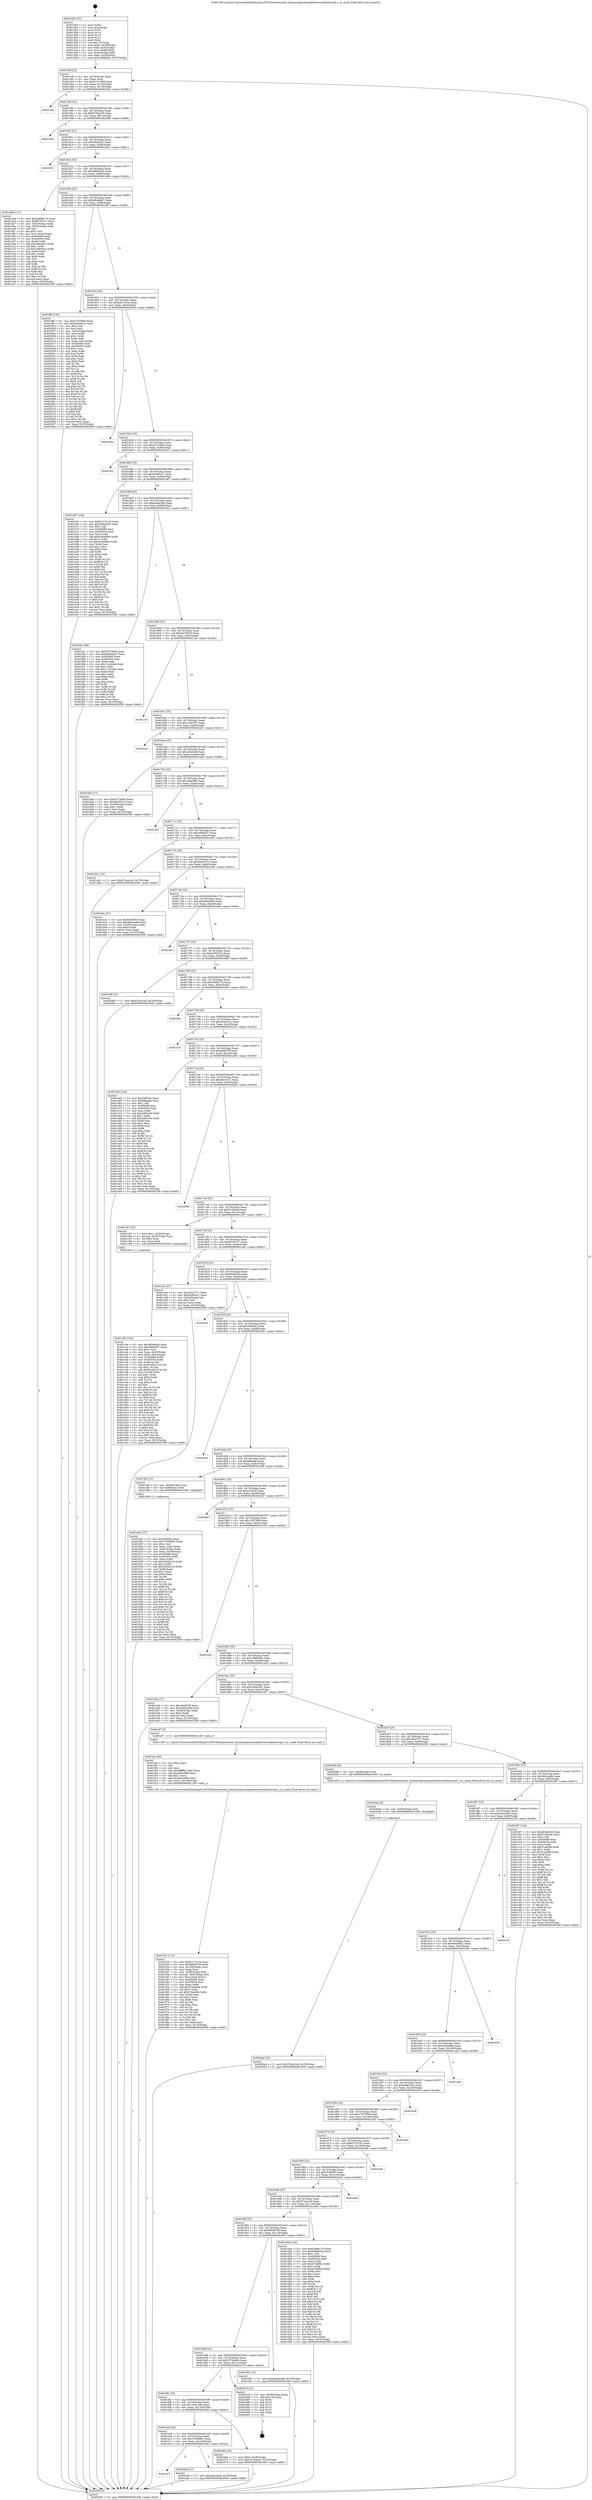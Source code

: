 digraph "0x4015b0" {
  label = "0x4015b0 (/mnt/c/Users/mathe/Desktop/tcc/POCII/binaries/extr_linuxarchpowerpcplatformscellinterrupt.c_iic_mask_Final-ollvm.out::main(0))"
  labelloc = "t"
  node[shape=record]

  Entry [label="",width=0.3,height=0.3,shape=circle,fillcolor=black,style=filled]
  "0x4015df" [label="{
     0x4015df [23]\l
     | [instrs]\l
     &nbsp;&nbsp;0x4015df \<+3\>: mov -0x70(%rbp),%eax\l
     &nbsp;&nbsp;0x4015e2 \<+2\>: mov %eax,%ecx\l
     &nbsp;&nbsp;0x4015e4 \<+6\>: sub $0x812c7489,%ecx\l
     &nbsp;&nbsp;0x4015ea \<+3\>: mov %eax,-0x74(%rbp)\l
     &nbsp;&nbsp;0x4015ed \<+3\>: mov %ecx,-0x78(%rbp)\l
     &nbsp;&nbsp;0x4015f0 \<+6\>: je 000000000040224b \<main+0xc9b\>\l
  }"]
  "0x40224b" [label="{
     0x40224b\l
  }", style=dashed]
  "0x4015f6" [label="{
     0x4015f6 [22]\l
     | [instrs]\l
     &nbsp;&nbsp;0x4015f6 \<+5\>: jmp 00000000004015fb \<main+0x4b\>\l
     &nbsp;&nbsp;0x4015fb \<+3\>: mov -0x74(%rbp),%eax\l
     &nbsp;&nbsp;0x4015fe \<+5\>: sub $0x8330ae76,%eax\l
     &nbsp;&nbsp;0x401603 \<+3\>: mov %eax,-0x7c(%rbp)\l
     &nbsp;&nbsp;0x401606 \<+6\>: je 0000000000402586 \<main+0xfd6\>\l
  }"]
  Exit [label="",width=0.3,height=0.3,shape=circle,fillcolor=black,style=filled,peripheries=2]
  "0x402586" [label="{
     0x402586\l
  }", style=dashed]
  "0x40160c" [label="{
     0x40160c [22]\l
     | [instrs]\l
     &nbsp;&nbsp;0x40160c \<+5\>: jmp 0000000000401611 \<main+0x61\>\l
     &nbsp;&nbsp;0x401611 \<+3\>: mov -0x74(%rbp),%eax\l
     &nbsp;&nbsp;0x401614 \<+5\>: sub $0x93fab291,%eax\l
     &nbsp;&nbsp;0x401619 \<+3\>: mov %eax,-0x80(%rbp)\l
     &nbsp;&nbsp;0x40161c \<+6\>: je 0000000000402561 \<main+0xfb1\>\l
  }"]
  "0x4020ad" [label="{
     0x4020ad [12]\l
     | [instrs]\l
     &nbsp;&nbsp;0x4020ad \<+7\>: movl $0x70cbc2dd,-0x70(%rbp)\l
     &nbsp;&nbsp;0x4020b4 \<+5\>: jmp 000000000040259f \<main+0xfef\>\l
  }"]
  "0x402561" [label="{
     0x402561\l
  }", style=dashed]
  "0x401622" [label="{
     0x401622 [25]\l
     | [instrs]\l
     &nbsp;&nbsp;0x401622 \<+5\>: jmp 0000000000401627 \<main+0x77\>\l
     &nbsp;&nbsp;0x401627 \<+3\>: mov -0x74(%rbp),%eax\l
     &nbsp;&nbsp;0x40162a \<+5\>: sub $0x9980f254,%eax\l
     &nbsp;&nbsp;0x40162f \<+6\>: mov %eax,-0x84(%rbp)\l
     &nbsp;&nbsp;0x401635 \<+6\>: je 0000000000401ddd \<main+0x82d\>\l
  }"]
  "0x4020a4" [label="{
     0x4020a4 [9]\l
     | [instrs]\l
     &nbsp;&nbsp;0x4020a4 \<+4\>: mov -0x58(%rbp),%rdi\l
     &nbsp;&nbsp;0x4020a8 \<+5\>: call 0000000000401030 \<free@plt\>\l
     | [calls]\l
     &nbsp;&nbsp;0x401030 \{1\} (unknown)\l
  }"]
  "0x401ddd" [label="{
     0x401ddd [111]\l
     | [instrs]\l
     &nbsp;&nbsp;0x401ddd \<+5\>: mov $0xe3886170,%eax\l
     &nbsp;&nbsp;0x401de2 \<+5\>: mov $0xf87567c7,%ecx\l
     &nbsp;&nbsp;0x401de7 \<+3\>: mov -0x5c(%rbp),%edx\l
     &nbsp;&nbsp;0x401dea \<+3\>: cmp -0x50(%rbp),%edx\l
     &nbsp;&nbsp;0x401ded \<+4\>: setl %sil\l
     &nbsp;&nbsp;0x401df1 \<+4\>: and $0x1,%sil\l
     &nbsp;&nbsp;0x401df5 \<+4\>: mov %sil,-0x2a(%rbp)\l
     &nbsp;&nbsp;0x401df9 \<+7\>: mov 0x405068,%edx\l
     &nbsp;&nbsp;0x401e00 \<+7\>: mov 0x405054,%edi\l
     &nbsp;&nbsp;0x401e07 \<+3\>: mov %edx,%r8d\l
     &nbsp;&nbsp;0x401e0a \<+7\>: add $0x19dee6cc,%r8d\l
     &nbsp;&nbsp;0x401e11 \<+4\>: sub $0x1,%r8d\l
     &nbsp;&nbsp;0x401e15 \<+7\>: sub $0x19dee6cc,%r8d\l
     &nbsp;&nbsp;0x401e1c \<+4\>: imul %r8d,%edx\l
     &nbsp;&nbsp;0x401e20 \<+3\>: and $0x1,%edx\l
     &nbsp;&nbsp;0x401e23 \<+3\>: cmp $0x0,%edx\l
     &nbsp;&nbsp;0x401e26 \<+4\>: sete %sil\l
     &nbsp;&nbsp;0x401e2a \<+3\>: cmp $0xa,%edi\l
     &nbsp;&nbsp;0x401e2d \<+4\>: setl %r9b\l
     &nbsp;&nbsp;0x401e31 \<+3\>: mov %sil,%r10b\l
     &nbsp;&nbsp;0x401e34 \<+3\>: and %r9b,%r10b\l
     &nbsp;&nbsp;0x401e37 \<+3\>: xor %r9b,%sil\l
     &nbsp;&nbsp;0x401e3a \<+3\>: or %sil,%r10b\l
     &nbsp;&nbsp;0x401e3d \<+4\>: test $0x1,%r10b\l
     &nbsp;&nbsp;0x401e41 \<+3\>: cmovne %ecx,%eax\l
     &nbsp;&nbsp;0x401e44 \<+3\>: mov %eax,-0x70(%rbp)\l
     &nbsp;&nbsp;0x401e47 \<+5\>: jmp 000000000040259f \<main+0xfef\>\l
  }"]
  "0x40163b" [label="{
     0x40163b [25]\l
     | [instrs]\l
     &nbsp;&nbsp;0x40163b \<+5\>: jmp 0000000000401640 \<main+0x90\>\l
     &nbsp;&nbsp;0x401640 \<+3\>: mov -0x74(%rbp),%eax\l
     &nbsp;&nbsp;0x401643 \<+5\>: sub $0x9db9ded7,%eax\l
     &nbsp;&nbsp;0x401648 \<+6\>: mov %eax,-0x88(%rbp)\l
     &nbsp;&nbsp;0x40164e \<+6\>: je 0000000000401ff9 \<main+0xa49\>\l
  }"]
  "0x401f24" [label="{
     0x401f24 [113]\l
     | [instrs]\l
     &nbsp;&nbsp;0x401f24 \<+5\>: mov $0x61274135,%ecx\l
     &nbsp;&nbsp;0x401f29 \<+5\>: mov $0x6859d7bf,%edx\l
     &nbsp;&nbsp;0x401f2e \<+6\>: mov -0x128(%rbp),%esi\l
     &nbsp;&nbsp;0x401f34 \<+3\>: imul %eax,%esi\l
     &nbsp;&nbsp;0x401f37 \<+4\>: mov -0x58(%rbp),%rdi\l
     &nbsp;&nbsp;0x401f3b \<+4\>: movslq -0x5c(%rbp),%r8\l
     &nbsp;&nbsp;0x401f3f \<+4\>: mov %esi,(%rdi,%r8,4)\l
     &nbsp;&nbsp;0x401f43 \<+7\>: mov 0x405068,%eax\l
     &nbsp;&nbsp;0x401f4a \<+7\>: mov 0x405054,%esi\l
     &nbsp;&nbsp;0x401f51 \<+3\>: mov %eax,%r9d\l
     &nbsp;&nbsp;0x401f54 \<+7\>: add $0xf15e665b,%r9d\l
     &nbsp;&nbsp;0x401f5b \<+4\>: sub $0x1,%r9d\l
     &nbsp;&nbsp;0x401f5f \<+7\>: sub $0xf15e665b,%r9d\l
     &nbsp;&nbsp;0x401f66 \<+4\>: imul %r9d,%eax\l
     &nbsp;&nbsp;0x401f6a \<+3\>: and $0x1,%eax\l
     &nbsp;&nbsp;0x401f6d \<+3\>: cmp $0x0,%eax\l
     &nbsp;&nbsp;0x401f70 \<+4\>: sete %r10b\l
     &nbsp;&nbsp;0x401f74 \<+3\>: cmp $0xa,%esi\l
     &nbsp;&nbsp;0x401f77 \<+4\>: setl %r11b\l
     &nbsp;&nbsp;0x401f7b \<+3\>: mov %r10b,%bl\l
     &nbsp;&nbsp;0x401f7e \<+3\>: and %r11b,%bl\l
     &nbsp;&nbsp;0x401f81 \<+3\>: xor %r11b,%r10b\l
     &nbsp;&nbsp;0x401f84 \<+3\>: or %r10b,%bl\l
     &nbsp;&nbsp;0x401f87 \<+3\>: test $0x1,%bl\l
     &nbsp;&nbsp;0x401f8a \<+3\>: cmovne %edx,%ecx\l
     &nbsp;&nbsp;0x401f8d \<+3\>: mov %ecx,-0x70(%rbp)\l
     &nbsp;&nbsp;0x401f90 \<+5\>: jmp 000000000040259f \<main+0xfef\>\l
  }"]
  "0x401ff9" [label="{
     0x401ff9 [150]\l
     | [instrs]\l
     &nbsp;&nbsp;0x401ff9 \<+5\>: mov $0x57879f56,%eax\l
     &nbsp;&nbsp;0x401ffe \<+5\>: mov $0xdc95e514,%ecx\l
     &nbsp;&nbsp;0x402003 \<+2\>: mov $0x1,%dl\l
     &nbsp;&nbsp;0x402005 \<+2\>: xor %esi,%esi\l
     &nbsp;&nbsp;0x402007 \<+3\>: mov -0x5c(%rbp),%edi\l
     &nbsp;&nbsp;0x40200a \<+3\>: mov %esi,%r8d\l
     &nbsp;&nbsp;0x40200d \<+4\>: sub $0x1,%r8d\l
     &nbsp;&nbsp;0x402011 \<+3\>: sub %r8d,%edi\l
     &nbsp;&nbsp;0x402014 \<+3\>: mov %edi,-0x5c(%rbp)\l
     &nbsp;&nbsp;0x402017 \<+7\>: mov 0x405068,%edi\l
     &nbsp;&nbsp;0x40201e \<+8\>: mov 0x405054,%r8d\l
     &nbsp;&nbsp;0x402026 \<+3\>: sub $0x1,%esi\l
     &nbsp;&nbsp;0x402029 \<+3\>: mov %edi,%r9d\l
     &nbsp;&nbsp;0x40202c \<+3\>: add %esi,%r9d\l
     &nbsp;&nbsp;0x40202f \<+4\>: imul %r9d,%edi\l
     &nbsp;&nbsp;0x402033 \<+3\>: and $0x1,%edi\l
     &nbsp;&nbsp;0x402036 \<+3\>: cmp $0x0,%edi\l
     &nbsp;&nbsp;0x402039 \<+4\>: sete %r10b\l
     &nbsp;&nbsp;0x40203d \<+4\>: cmp $0xa,%r8d\l
     &nbsp;&nbsp;0x402041 \<+4\>: setl %r11b\l
     &nbsp;&nbsp;0x402045 \<+3\>: mov %r10b,%bl\l
     &nbsp;&nbsp;0x402048 \<+3\>: xor $0xff,%bl\l
     &nbsp;&nbsp;0x40204b \<+3\>: mov %r11b,%r14b\l
     &nbsp;&nbsp;0x40204e \<+4\>: xor $0xff,%r14b\l
     &nbsp;&nbsp;0x402052 \<+3\>: xor $0x0,%dl\l
     &nbsp;&nbsp;0x402055 \<+3\>: mov %bl,%r15b\l
     &nbsp;&nbsp;0x402058 \<+4\>: and $0x0,%r15b\l
     &nbsp;&nbsp;0x40205c \<+3\>: and %dl,%r10b\l
     &nbsp;&nbsp;0x40205f \<+3\>: mov %r14b,%r12b\l
     &nbsp;&nbsp;0x402062 \<+4\>: and $0x0,%r12b\l
     &nbsp;&nbsp;0x402066 \<+3\>: and %dl,%r11b\l
     &nbsp;&nbsp;0x402069 \<+3\>: or %r10b,%r15b\l
     &nbsp;&nbsp;0x40206c \<+3\>: or %r11b,%r12b\l
     &nbsp;&nbsp;0x40206f \<+3\>: xor %r12b,%r15b\l
     &nbsp;&nbsp;0x402072 \<+3\>: or %r14b,%bl\l
     &nbsp;&nbsp;0x402075 \<+3\>: xor $0xff,%bl\l
     &nbsp;&nbsp;0x402078 \<+3\>: or $0x0,%dl\l
     &nbsp;&nbsp;0x40207b \<+2\>: and %dl,%bl\l
     &nbsp;&nbsp;0x40207d \<+3\>: or %bl,%r15b\l
     &nbsp;&nbsp;0x402080 \<+4\>: test $0x1,%r15b\l
     &nbsp;&nbsp;0x402084 \<+3\>: cmovne %ecx,%eax\l
     &nbsp;&nbsp;0x402087 \<+3\>: mov %eax,-0x70(%rbp)\l
     &nbsp;&nbsp;0x40208a \<+5\>: jmp 000000000040259f \<main+0xfef\>\l
  }"]
  "0x401654" [label="{
     0x401654 [25]\l
     | [instrs]\l
     &nbsp;&nbsp;0x401654 \<+5\>: jmp 0000000000401659 \<main+0xa9\>\l
     &nbsp;&nbsp;0x401659 \<+3\>: mov -0x74(%rbp),%eax\l
     &nbsp;&nbsp;0x40165c \<+5\>: sub $0xa4b7dc1a,%eax\l
     &nbsp;&nbsp;0x401661 \<+6\>: mov %eax,-0x8c(%rbp)\l
     &nbsp;&nbsp;0x401667 \<+6\>: je 000000000040256d \<main+0xfbd\>\l
  }"]
  "0x401efc" [label="{
     0x401efc [40]\l
     | [instrs]\l
     &nbsp;&nbsp;0x401efc \<+5\>: mov $0x2,%ecx\l
     &nbsp;&nbsp;0x401f01 \<+1\>: cltd\l
     &nbsp;&nbsp;0x401f02 \<+2\>: idiv %ecx\l
     &nbsp;&nbsp;0x401f04 \<+6\>: imul $0xfffffffe,%edx,%ecx\l
     &nbsp;&nbsp;0x401f0a \<+6\>: sub $0xad4ca99e,%ecx\l
     &nbsp;&nbsp;0x401f10 \<+3\>: add $0x1,%ecx\l
     &nbsp;&nbsp;0x401f13 \<+6\>: add $0xad4ca99e,%ecx\l
     &nbsp;&nbsp;0x401f19 \<+6\>: mov %ecx,-0x128(%rbp)\l
     &nbsp;&nbsp;0x401f1f \<+5\>: call 0000000000401160 \<next_i\>\l
     | [calls]\l
     &nbsp;&nbsp;0x401160 \{1\} (/mnt/c/Users/mathe/Desktop/tcc/POCII/binaries/extr_linuxarchpowerpcplatformscellinterrupt.c_iic_mask_Final-ollvm.out::next_i)\l
  }"]
  "0x40256d" [label="{
     0x40256d\l
  }", style=dashed]
  "0x40166d" [label="{
     0x40166d [25]\l
     | [instrs]\l
     &nbsp;&nbsp;0x40166d \<+5\>: jmp 0000000000401672 \<main+0xc2\>\l
     &nbsp;&nbsp;0x401672 \<+3\>: mov -0x74(%rbp),%eax\l
     &nbsp;&nbsp;0x401675 \<+5\>: sub $0xa571b8e0,%eax\l
     &nbsp;&nbsp;0x40167a \<+6\>: mov %eax,-0x90(%rbp)\l
     &nbsp;&nbsp;0x401680 \<+6\>: je 0000000000401bc1 \<main+0x611\>\l
  }"]
  "0x401c9e" [label="{
     0x401c9e [163]\l
     | [instrs]\l
     &nbsp;&nbsp;0x401c9e \<+5\>: mov $0xd83ef444,%ecx\l
     &nbsp;&nbsp;0x401ca3 \<+5\>: mov $0xcf940b67,%edx\l
     &nbsp;&nbsp;0x401ca8 \<+3\>: mov $0x1,%sil\l
     &nbsp;&nbsp;0x401cab \<+4\>: mov %rax,-0x58(%rbp)\l
     &nbsp;&nbsp;0x401caf \<+7\>: movl $0x0,-0x5c(%rbp)\l
     &nbsp;&nbsp;0x401cb6 \<+8\>: mov 0x405068,%r8d\l
     &nbsp;&nbsp;0x401cbe \<+8\>: mov 0x405054,%r9d\l
     &nbsp;&nbsp;0x401cc6 \<+3\>: mov %r8d,%r10d\l
     &nbsp;&nbsp;0x401cc9 \<+7\>: sub $0x91a4d15,%r10d\l
     &nbsp;&nbsp;0x401cd0 \<+4\>: sub $0x1,%r10d\l
     &nbsp;&nbsp;0x401cd4 \<+7\>: add $0x91a4d15,%r10d\l
     &nbsp;&nbsp;0x401cdb \<+4\>: imul %r10d,%r8d\l
     &nbsp;&nbsp;0x401cdf \<+4\>: and $0x1,%r8d\l
     &nbsp;&nbsp;0x401ce3 \<+4\>: cmp $0x0,%r8d\l
     &nbsp;&nbsp;0x401ce7 \<+4\>: sete %r11b\l
     &nbsp;&nbsp;0x401ceb \<+4\>: cmp $0xa,%r9d\l
     &nbsp;&nbsp;0x401cef \<+3\>: setl %bl\l
     &nbsp;&nbsp;0x401cf2 \<+3\>: mov %r11b,%r14b\l
     &nbsp;&nbsp;0x401cf5 \<+4\>: xor $0xff,%r14b\l
     &nbsp;&nbsp;0x401cf9 \<+3\>: mov %bl,%r15b\l
     &nbsp;&nbsp;0x401cfc \<+4\>: xor $0xff,%r15b\l
     &nbsp;&nbsp;0x401d00 \<+4\>: xor $0x0,%sil\l
     &nbsp;&nbsp;0x401d04 \<+3\>: mov %r14b,%r12b\l
     &nbsp;&nbsp;0x401d07 \<+4\>: and $0x0,%r12b\l
     &nbsp;&nbsp;0x401d0b \<+3\>: and %sil,%r11b\l
     &nbsp;&nbsp;0x401d0e \<+3\>: mov %r15b,%r13b\l
     &nbsp;&nbsp;0x401d11 \<+4\>: and $0x0,%r13b\l
     &nbsp;&nbsp;0x401d15 \<+3\>: and %sil,%bl\l
     &nbsp;&nbsp;0x401d18 \<+3\>: or %r11b,%r12b\l
     &nbsp;&nbsp;0x401d1b \<+3\>: or %bl,%r13b\l
     &nbsp;&nbsp;0x401d1e \<+3\>: xor %r13b,%r12b\l
     &nbsp;&nbsp;0x401d21 \<+3\>: or %r15b,%r14b\l
     &nbsp;&nbsp;0x401d24 \<+4\>: xor $0xff,%r14b\l
     &nbsp;&nbsp;0x401d28 \<+4\>: or $0x0,%sil\l
     &nbsp;&nbsp;0x401d2c \<+3\>: and %sil,%r14b\l
     &nbsp;&nbsp;0x401d2f \<+3\>: or %r14b,%r12b\l
     &nbsp;&nbsp;0x401d32 \<+4\>: test $0x1,%r12b\l
     &nbsp;&nbsp;0x401d36 \<+3\>: cmovne %edx,%ecx\l
     &nbsp;&nbsp;0x401d39 \<+3\>: mov %ecx,-0x70(%rbp)\l
     &nbsp;&nbsp;0x401d3c \<+5\>: jmp 000000000040259f \<main+0xfef\>\l
  }"]
  "0x401bc1" [label="{
     0x401bc1\l
  }", style=dashed]
  "0x401686" [label="{
     0x401686 [25]\l
     | [instrs]\l
     &nbsp;&nbsp;0x401686 \<+5\>: jmp 000000000040168b \<main+0xdb\>\l
     &nbsp;&nbsp;0x40168b \<+3\>: mov -0x74(%rbp),%eax\l
     &nbsp;&nbsp;0x40168e \<+5\>: sub $0xb5d65ca7,%eax\l
     &nbsp;&nbsp;0x401693 \<+6\>: mov %eax,-0x94(%rbp)\l
     &nbsp;&nbsp;0x401699 \<+6\>: je 0000000000401e67 \<main+0x8b7\>\l
  }"]
  "0x401a23" [label="{
     0x401a23\l
  }", style=dashed]
  "0x401e67" [label="{
     0x401e67 [144]\l
     | [instrs]\l
     &nbsp;&nbsp;0x401e67 \<+5\>: mov $0x61274135,%eax\l
     &nbsp;&nbsp;0x401e6c \<+5\>: mov $0x20d4c281,%ecx\l
     &nbsp;&nbsp;0x401e71 \<+2\>: mov $0x1,%dl\l
     &nbsp;&nbsp;0x401e73 \<+7\>: mov 0x405068,%esi\l
     &nbsp;&nbsp;0x401e7a \<+7\>: mov 0x405054,%edi\l
     &nbsp;&nbsp;0x401e81 \<+3\>: mov %esi,%r8d\l
     &nbsp;&nbsp;0x401e84 \<+7\>: add $0xd34e0b6e,%r8d\l
     &nbsp;&nbsp;0x401e8b \<+4\>: sub $0x1,%r8d\l
     &nbsp;&nbsp;0x401e8f \<+7\>: sub $0xd34e0b6e,%r8d\l
     &nbsp;&nbsp;0x401e96 \<+4\>: imul %r8d,%esi\l
     &nbsp;&nbsp;0x401e9a \<+3\>: and $0x1,%esi\l
     &nbsp;&nbsp;0x401e9d \<+3\>: cmp $0x0,%esi\l
     &nbsp;&nbsp;0x401ea0 \<+4\>: sete %r9b\l
     &nbsp;&nbsp;0x401ea4 \<+3\>: cmp $0xa,%edi\l
     &nbsp;&nbsp;0x401ea7 \<+4\>: setl %r10b\l
     &nbsp;&nbsp;0x401eab \<+3\>: mov %r9b,%r11b\l
     &nbsp;&nbsp;0x401eae \<+4\>: xor $0xff,%r11b\l
     &nbsp;&nbsp;0x401eb2 \<+3\>: mov %r10b,%bl\l
     &nbsp;&nbsp;0x401eb5 \<+3\>: xor $0xff,%bl\l
     &nbsp;&nbsp;0x401eb8 \<+3\>: xor $0x0,%dl\l
     &nbsp;&nbsp;0x401ebb \<+3\>: mov %r11b,%r14b\l
     &nbsp;&nbsp;0x401ebe \<+4\>: and $0x0,%r14b\l
     &nbsp;&nbsp;0x401ec2 \<+3\>: and %dl,%r9b\l
     &nbsp;&nbsp;0x401ec5 \<+3\>: mov %bl,%r15b\l
     &nbsp;&nbsp;0x401ec8 \<+4\>: and $0x0,%r15b\l
     &nbsp;&nbsp;0x401ecc \<+3\>: and %dl,%r10b\l
     &nbsp;&nbsp;0x401ecf \<+3\>: or %r9b,%r14b\l
     &nbsp;&nbsp;0x401ed2 \<+3\>: or %r10b,%r15b\l
     &nbsp;&nbsp;0x401ed5 \<+3\>: xor %r15b,%r14b\l
     &nbsp;&nbsp;0x401ed8 \<+3\>: or %bl,%r11b\l
     &nbsp;&nbsp;0x401edb \<+4\>: xor $0xff,%r11b\l
     &nbsp;&nbsp;0x401edf \<+3\>: or $0x0,%dl\l
     &nbsp;&nbsp;0x401ee2 \<+3\>: and %dl,%r11b\l
     &nbsp;&nbsp;0x401ee5 \<+3\>: or %r11b,%r14b\l
     &nbsp;&nbsp;0x401ee8 \<+4\>: test $0x1,%r14b\l
     &nbsp;&nbsp;0x401eec \<+3\>: cmovne %ecx,%eax\l
     &nbsp;&nbsp;0x401eef \<+3\>: mov %eax,-0x70(%rbp)\l
     &nbsp;&nbsp;0x401ef2 \<+5\>: jmp 000000000040259f \<main+0xfef\>\l
  }"]
  "0x40169f" [label="{
     0x40169f [25]\l
     | [instrs]\l
     &nbsp;&nbsp;0x40169f \<+5\>: jmp 00000000004016a4 \<main+0xf4\>\l
     &nbsp;&nbsp;0x4016a4 \<+3\>: mov -0x74(%rbp),%eax\l
     &nbsp;&nbsp;0x4016a7 \<+5\>: sub $0xbe5be3b8,%eax\l
     &nbsp;&nbsp;0x4016ac \<+6\>: mov %eax,-0x98(%rbp)\l
     &nbsp;&nbsp;0x4016b2 \<+6\>: je 0000000000401fa1 \<main+0x9f1\>\l
  }"]
  "0x401b9a" [label="{
     0x401b9a [12]\l
     | [instrs]\l
     &nbsp;&nbsp;0x401b9a \<+7\>: movl $0xcde1faa8,-0x70(%rbp)\l
     &nbsp;&nbsp;0x401ba1 \<+5\>: jmp 000000000040259f \<main+0xfef\>\l
  }"]
  "0x401fa1" [label="{
     0x401fa1 [88]\l
     | [instrs]\l
     &nbsp;&nbsp;0x401fa1 \<+5\>: mov $0x57879f56,%eax\l
     &nbsp;&nbsp;0x401fa6 \<+5\>: mov $0x9db9ded7,%ecx\l
     &nbsp;&nbsp;0x401fab \<+7\>: mov 0x405068,%edx\l
     &nbsp;&nbsp;0x401fb2 \<+7\>: mov 0x405054,%esi\l
     &nbsp;&nbsp;0x401fb9 \<+2\>: mov %edx,%edi\l
     &nbsp;&nbsp;0x401fbb \<+6\>: sub $0x111e24e4,%edi\l
     &nbsp;&nbsp;0x401fc1 \<+3\>: sub $0x1,%edi\l
     &nbsp;&nbsp;0x401fc4 \<+6\>: add $0x111e24e4,%edi\l
     &nbsp;&nbsp;0x401fca \<+3\>: imul %edi,%edx\l
     &nbsp;&nbsp;0x401fcd \<+3\>: and $0x1,%edx\l
     &nbsp;&nbsp;0x401fd0 \<+3\>: cmp $0x0,%edx\l
     &nbsp;&nbsp;0x401fd3 \<+4\>: sete %r8b\l
     &nbsp;&nbsp;0x401fd7 \<+3\>: cmp $0xa,%esi\l
     &nbsp;&nbsp;0x401fda \<+4\>: setl %r9b\l
     &nbsp;&nbsp;0x401fde \<+3\>: mov %r8b,%r10b\l
     &nbsp;&nbsp;0x401fe1 \<+3\>: and %r9b,%r10b\l
     &nbsp;&nbsp;0x401fe4 \<+3\>: xor %r9b,%r8b\l
     &nbsp;&nbsp;0x401fe7 \<+3\>: or %r8b,%r10b\l
     &nbsp;&nbsp;0x401fea \<+4\>: test $0x1,%r10b\l
     &nbsp;&nbsp;0x401fee \<+3\>: cmovne %ecx,%eax\l
     &nbsp;&nbsp;0x401ff1 \<+3\>: mov %eax,-0x70(%rbp)\l
     &nbsp;&nbsp;0x401ff4 \<+5\>: jmp 000000000040259f \<main+0xfef\>\l
  }"]
  "0x4016b8" [label="{
     0x4016b8 [25]\l
     | [instrs]\l
     &nbsp;&nbsp;0x4016b8 \<+5\>: jmp 00000000004016bd \<main+0x10d\>\l
     &nbsp;&nbsp;0x4016bd \<+3\>: mov -0x74(%rbp),%eax\l
     &nbsp;&nbsp;0x4016c0 \<+5\>: sub $0xbfa7903d,%eax\l
     &nbsp;&nbsp;0x4016c5 \<+6\>: mov %eax,-0x9c(%rbp)\l
     &nbsp;&nbsp;0x4016cb \<+6\>: je 00000000004021fe \<main+0xc4e\>\l
  }"]
  "0x401a0a" [label="{
     0x401a0a [25]\l
     | [instrs]\l
     &nbsp;&nbsp;0x401a0a \<+5\>: jmp 0000000000401a0f \<main+0x45f\>\l
     &nbsp;&nbsp;0x401a0f \<+3\>: mov -0x74(%rbp),%eax\l
     &nbsp;&nbsp;0x401a12 \<+5\>: sub $0x7c506683,%eax\l
     &nbsp;&nbsp;0x401a17 \<+6\>: mov %eax,-0x124(%rbp)\l
     &nbsp;&nbsp;0x401a1d \<+6\>: je 0000000000401b9a \<main+0x5ea\>\l
  }"]
  "0x4021fe" [label="{
     0x4021fe\l
  }", style=dashed]
  "0x4016d1" [label="{
     0x4016d1 [25]\l
     | [instrs]\l
     &nbsp;&nbsp;0x4016d1 \<+5\>: jmp 00000000004016d6 \<main+0x126\>\l
     &nbsp;&nbsp;0x4016d6 \<+3\>: mov -0x74(%rbp),%eax\l
     &nbsp;&nbsp;0x4016d9 \<+5\>: sub $0xcc3bc637,%eax\l
     &nbsp;&nbsp;0x4016de \<+6\>: mov %eax,-0xa0(%rbp)\l
     &nbsp;&nbsp;0x4016e4 \<+6\>: je 00000000004022d1 \<main+0xd21\>\l
  }"]
  "0x40246a" [label="{
     0x40246a [19]\l
     | [instrs]\l
     &nbsp;&nbsp;0x40246a \<+7\>: movl $0x0,-0x38(%rbp)\l
     &nbsp;&nbsp;0x402471 \<+7\>: movl $0x70744eb0,-0x70(%rbp)\l
     &nbsp;&nbsp;0x402478 \<+5\>: jmp 000000000040259f \<main+0xfef\>\l
  }"]
  "0x4022d1" [label="{
     0x4022d1\l
  }", style=dashed]
  "0x4016ea" [label="{
     0x4016ea [25]\l
     | [instrs]\l
     &nbsp;&nbsp;0x4016ea \<+5\>: jmp 00000000004016ef \<main+0x13f\>\l
     &nbsp;&nbsp;0x4016ef \<+3\>: mov -0x74(%rbp),%eax\l
     &nbsp;&nbsp;0x4016f2 \<+5\>: sub $0xcde1faa8,%eax\l
     &nbsp;&nbsp;0x4016f7 \<+6\>: mov %eax,-0xa4(%rbp)\l
     &nbsp;&nbsp;0x4016fd \<+6\>: je 0000000000401ba6 \<main+0x5f6\>\l
  }"]
  "0x4019f1" [label="{
     0x4019f1 [25]\l
     | [instrs]\l
     &nbsp;&nbsp;0x4019f1 \<+5\>: jmp 00000000004019f6 \<main+0x446\>\l
     &nbsp;&nbsp;0x4019f6 \<+3\>: mov -0x74(%rbp),%eax\l
     &nbsp;&nbsp;0x4019f9 \<+5\>: sub $0x70cbc2dd,%eax\l
     &nbsp;&nbsp;0x4019fe \<+6\>: mov %eax,-0x120(%rbp)\l
     &nbsp;&nbsp;0x401a04 \<+6\>: je 000000000040246a \<main+0xeba\>\l
  }"]
  "0x401ba6" [label="{
     0x401ba6 [27]\l
     | [instrs]\l
     &nbsp;&nbsp;0x401ba6 \<+5\>: mov $0xa571b8e0,%eax\l
     &nbsp;&nbsp;0x401bab \<+5\>: mov $0xd4d33213,%ecx\l
     &nbsp;&nbsp;0x401bb0 \<+3\>: mov -0x30(%rbp),%edx\l
     &nbsp;&nbsp;0x401bb3 \<+3\>: cmp $0x1,%edx\l
     &nbsp;&nbsp;0x401bb6 \<+3\>: cmovl %ecx,%eax\l
     &nbsp;&nbsp;0x401bb9 \<+3\>: mov %eax,-0x70(%rbp)\l
     &nbsp;&nbsp;0x401bbc \<+5\>: jmp 000000000040259f \<main+0xfef\>\l
  }"]
  "0x401703" [label="{
     0x401703 [25]\l
     | [instrs]\l
     &nbsp;&nbsp;0x401703 \<+5\>: jmp 0000000000401708 \<main+0x158\>\l
     &nbsp;&nbsp;0x401708 \<+3\>: mov -0x74(%rbp),%eax\l
     &nbsp;&nbsp;0x40170b \<+5\>: sub $0xcefaa890,%eax\l
     &nbsp;&nbsp;0x401710 \<+6\>: mov %eax,-0xa8(%rbp)\l
     &nbsp;&nbsp;0x401716 \<+6\>: je 00000000004023d2 \<main+0xe22\>\l
  }"]
  "0x40247d" [label="{
     0x40247d [21]\l
     | [instrs]\l
     &nbsp;&nbsp;0x40247d \<+3\>: mov -0x38(%rbp),%eax\l
     &nbsp;&nbsp;0x402480 \<+7\>: add $0x118,%rsp\l
     &nbsp;&nbsp;0x402487 \<+1\>: pop %rbx\l
     &nbsp;&nbsp;0x402488 \<+2\>: pop %r12\l
     &nbsp;&nbsp;0x40248a \<+2\>: pop %r13\l
     &nbsp;&nbsp;0x40248c \<+2\>: pop %r14\l
     &nbsp;&nbsp;0x40248e \<+2\>: pop %r15\l
     &nbsp;&nbsp;0x402490 \<+1\>: pop %rbp\l
     &nbsp;&nbsp;0x402491 \<+1\>: ret\l
  }"]
  "0x4023d2" [label="{
     0x4023d2\l
  }", style=dashed]
  "0x40171c" [label="{
     0x40171c [25]\l
     | [instrs]\l
     &nbsp;&nbsp;0x40171c \<+5\>: jmp 0000000000401721 \<main+0x171\>\l
     &nbsp;&nbsp;0x401721 \<+3\>: mov -0x74(%rbp),%eax\l
     &nbsp;&nbsp;0x401724 \<+5\>: sub $0xcf940b67,%eax\l
     &nbsp;&nbsp;0x401729 \<+6\>: mov %eax,-0xac(%rbp)\l
     &nbsp;&nbsp;0x40172f \<+6\>: je 0000000000401d41 \<main+0x791\>\l
  }"]
  "0x4019d8" [label="{
     0x4019d8 [25]\l
     | [instrs]\l
     &nbsp;&nbsp;0x4019d8 \<+5\>: jmp 00000000004019dd \<main+0x42d\>\l
     &nbsp;&nbsp;0x4019dd \<+3\>: mov -0x74(%rbp),%eax\l
     &nbsp;&nbsp;0x4019e0 \<+5\>: sub $0x70744eb0,%eax\l
     &nbsp;&nbsp;0x4019e5 \<+6\>: mov %eax,-0x11c(%rbp)\l
     &nbsp;&nbsp;0x4019eb \<+6\>: je 000000000040247d \<main+0xecd\>\l
  }"]
  "0x401d41" [label="{
     0x401d41 [12]\l
     | [instrs]\l
     &nbsp;&nbsp;0x401d41 \<+7\>: movl $0x67ace1a0,-0x70(%rbp)\l
     &nbsp;&nbsp;0x401d48 \<+5\>: jmp 000000000040259f \<main+0xfef\>\l
  }"]
  "0x401735" [label="{
     0x401735 [25]\l
     | [instrs]\l
     &nbsp;&nbsp;0x401735 \<+5\>: jmp 000000000040173a \<main+0x18a\>\l
     &nbsp;&nbsp;0x40173a \<+3\>: mov -0x74(%rbp),%eax\l
     &nbsp;&nbsp;0x40173d \<+5\>: sub $0xd4d33213,%eax\l
     &nbsp;&nbsp;0x401742 \<+6\>: mov %eax,-0xb0(%rbp)\l
     &nbsp;&nbsp;0x401748 \<+6\>: je 0000000000401bdc \<main+0x62c\>\l
  }"]
  "0x401f95" [label="{
     0x401f95 [12]\l
     | [instrs]\l
     &nbsp;&nbsp;0x401f95 \<+7\>: movl $0xbe5be3b8,-0x70(%rbp)\l
     &nbsp;&nbsp;0x401f9c \<+5\>: jmp 000000000040259f \<main+0xfef\>\l
  }"]
  "0x401bdc" [label="{
     0x401bdc [27]\l
     | [instrs]\l
     &nbsp;&nbsp;0x401bdc \<+5\>: mov $0x65cf00f3,%eax\l
     &nbsp;&nbsp;0x401be1 \<+5\>: mov $0x3bb3aa8b,%ecx\l
     &nbsp;&nbsp;0x401be6 \<+3\>: mov -0x30(%rbp),%edx\l
     &nbsp;&nbsp;0x401be9 \<+3\>: cmp $0x0,%edx\l
     &nbsp;&nbsp;0x401bec \<+3\>: cmove %ecx,%eax\l
     &nbsp;&nbsp;0x401bef \<+3\>: mov %eax,-0x70(%rbp)\l
     &nbsp;&nbsp;0x401bf2 \<+5\>: jmp 000000000040259f \<main+0xfef\>\l
  }"]
  "0x40174e" [label="{
     0x40174e [25]\l
     | [instrs]\l
     &nbsp;&nbsp;0x40174e \<+5\>: jmp 0000000000401753 \<main+0x1a3\>\l
     &nbsp;&nbsp;0x401753 \<+3\>: mov -0x74(%rbp),%eax\l
     &nbsp;&nbsp;0x401756 \<+5\>: sub $0xd83ef444,%eax\l
     &nbsp;&nbsp;0x40175b \<+6\>: mov %eax,-0xb4(%rbp)\l
     &nbsp;&nbsp;0x401761 \<+6\>: je 00000000004024ae \<main+0xefe\>\l
  }"]
  "0x4019bf" [label="{
     0x4019bf [25]\l
     | [instrs]\l
     &nbsp;&nbsp;0x4019bf \<+5\>: jmp 00000000004019c4 \<main+0x414\>\l
     &nbsp;&nbsp;0x4019c4 \<+3\>: mov -0x74(%rbp),%eax\l
     &nbsp;&nbsp;0x4019c7 \<+5\>: sub $0x6859d7bf,%eax\l
     &nbsp;&nbsp;0x4019cc \<+6\>: mov %eax,-0x118(%rbp)\l
     &nbsp;&nbsp;0x4019d2 \<+6\>: je 0000000000401f95 \<main+0x9e5\>\l
  }"]
  "0x4024ae" [label="{
     0x4024ae\l
  }", style=dashed]
  "0x401767" [label="{
     0x401767 [25]\l
     | [instrs]\l
     &nbsp;&nbsp;0x401767 \<+5\>: jmp 000000000040176c \<main+0x1bc\>\l
     &nbsp;&nbsp;0x40176c \<+3\>: mov -0x74(%rbp),%eax\l
     &nbsp;&nbsp;0x40176f \<+5\>: sub $0xdc95e514,%eax\l
     &nbsp;&nbsp;0x401774 \<+6\>: mov %eax,-0xb8(%rbp)\l
     &nbsp;&nbsp;0x40177a \<+6\>: je 000000000040208f \<main+0xadf\>\l
  }"]
  "0x401d4d" [label="{
     0x401d4d [144]\l
     | [instrs]\l
     &nbsp;&nbsp;0x401d4d \<+5\>: mov $0xe3886170,%eax\l
     &nbsp;&nbsp;0x401d52 \<+5\>: mov $0x9980f254,%ecx\l
     &nbsp;&nbsp;0x401d57 \<+2\>: mov $0x1,%dl\l
     &nbsp;&nbsp;0x401d59 \<+7\>: mov 0x405068,%esi\l
     &nbsp;&nbsp;0x401d60 \<+7\>: mov 0x405054,%edi\l
     &nbsp;&nbsp;0x401d67 \<+3\>: mov %esi,%r8d\l
     &nbsp;&nbsp;0x401d6a \<+7\>: add $0xbf7a980a,%r8d\l
     &nbsp;&nbsp;0x401d71 \<+4\>: sub $0x1,%r8d\l
     &nbsp;&nbsp;0x401d75 \<+7\>: sub $0xbf7a980a,%r8d\l
     &nbsp;&nbsp;0x401d7c \<+4\>: imul %r8d,%esi\l
     &nbsp;&nbsp;0x401d80 \<+3\>: and $0x1,%esi\l
     &nbsp;&nbsp;0x401d83 \<+3\>: cmp $0x0,%esi\l
     &nbsp;&nbsp;0x401d86 \<+4\>: sete %r9b\l
     &nbsp;&nbsp;0x401d8a \<+3\>: cmp $0xa,%edi\l
     &nbsp;&nbsp;0x401d8d \<+4\>: setl %r10b\l
     &nbsp;&nbsp;0x401d91 \<+3\>: mov %r9b,%r11b\l
     &nbsp;&nbsp;0x401d94 \<+4\>: xor $0xff,%r11b\l
     &nbsp;&nbsp;0x401d98 \<+3\>: mov %r10b,%bl\l
     &nbsp;&nbsp;0x401d9b \<+3\>: xor $0xff,%bl\l
     &nbsp;&nbsp;0x401d9e \<+3\>: xor $0x0,%dl\l
     &nbsp;&nbsp;0x401da1 \<+3\>: mov %r11b,%r14b\l
     &nbsp;&nbsp;0x401da4 \<+4\>: and $0x0,%r14b\l
     &nbsp;&nbsp;0x401da8 \<+3\>: and %dl,%r9b\l
     &nbsp;&nbsp;0x401dab \<+3\>: mov %bl,%r15b\l
     &nbsp;&nbsp;0x401dae \<+4\>: and $0x0,%r15b\l
     &nbsp;&nbsp;0x401db2 \<+3\>: and %dl,%r10b\l
     &nbsp;&nbsp;0x401db5 \<+3\>: or %r9b,%r14b\l
     &nbsp;&nbsp;0x401db8 \<+3\>: or %r10b,%r15b\l
     &nbsp;&nbsp;0x401dbb \<+3\>: xor %r15b,%r14b\l
     &nbsp;&nbsp;0x401dbe \<+3\>: or %bl,%r11b\l
     &nbsp;&nbsp;0x401dc1 \<+4\>: xor $0xff,%r11b\l
     &nbsp;&nbsp;0x401dc5 \<+3\>: or $0x0,%dl\l
     &nbsp;&nbsp;0x401dc8 \<+3\>: and %dl,%r11b\l
     &nbsp;&nbsp;0x401dcb \<+3\>: or %r11b,%r14b\l
     &nbsp;&nbsp;0x401dce \<+4\>: test $0x1,%r14b\l
     &nbsp;&nbsp;0x401dd2 \<+3\>: cmovne %ecx,%eax\l
     &nbsp;&nbsp;0x401dd5 \<+3\>: mov %eax,-0x70(%rbp)\l
     &nbsp;&nbsp;0x401dd8 \<+5\>: jmp 000000000040259f \<main+0xfef\>\l
  }"]
  "0x40208f" [label="{
     0x40208f [12]\l
     | [instrs]\l
     &nbsp;&nbsp;0x40208f \<+7\>: movl $0x67ace1a0,-0x70(%rbp)\l
     &nbsp;&nbsp;0x402096 \<+5\>: jmp 000000000040259f \<main+0xfef\>\l
  }"]
  "0x401780" [label="{
     0x401780 [25]\l
     | [instrs]\l
     &nbsp;&nbsp;0x401780 \<+5\>: jmp 0000000000401785 \<main+0x1d5\>\l
     &nbsp;&nbsp;0x401785 \<+3\>: mov -0x74(%rbp),%eax\l
     &nbsp;&nbsp;0x401788 \<+5\>: sub $0xe3886170,%eax\l
     &nbsp;&nbsp;0x40178d \<+6\>: mov %eax,-0xbc(%rbp)\l
     &nbsp;&nbsp;0x401793 \<+6\>: je 00000000004024dc \<main+0xf2c\>\l
  }"]
  "0x4019a6" [label="{
     0x4019a6 [25]\l
     | [instrs]\l
     &nbsp;&nbsp;0x4019a6 \<+5\>: jmp 00000000004019ab \<main+0x3fb\>\l
     &nbsp;&nbsp;0x4019ab \<+3\>: mov -0x74(%rbp),%eax\l
     &nbsp;&nbsp;0x4019ae \<+5\>: sub $0x67ace1a0,%eax\l
     &nbsp;&nbsp;0x4019b3 \<+6\>: mov %eax,-0x114(%rbp)\l
     &nbsp;&nbsp;0x4019b9 \<+6\>: je 0000000000401d4d \<main+0x79d\>\l
  }"]
  "0x4024dc" [label="{
     0x4024dc\l
  }", style=dashed]
  "0x401799" [label="{
     0x401799 [25]\l
     | [instrs]\l
     &nbsp;&nbsp;0x401799 \<+5\>: jmp 000000000040179e \<main+0x1ee\>\l
     &nbsp;&nbsp;0x40179e \<+3\>: mov -0x74(%rbp),%eax\l
     &nbsp;&nbsp;0x4017a1 \<+5\>: sub $0xe5264e12,%eax\l
     &nbsp;&nbsp;0x4017a6 \<+6\>: mov %eax,-0xc0(%rbp)\l
     &nbsp;&nbsp;0x4017ac \<+6\>: je 00000000004021e3 \<main+0xc33\>\l
  }"]
  "0x40244d" [label="{
     0x40244d\l
  }", style=dashed]
  "0x4021e3" [label="{
     0x4021e3\l
  }", style=dashed]
  "0x4017b2" [label="{
     0x4017b2 [25]\l
     | [instrs]\l
     &nbsp;&nbsp;0x4017b2 \<+5\>: jmp 00000000004017b7 \<main+0x207\>\l
     &nbsp;&nbsp;0x4017b7 \<+3\>: mov -0x74(%rbp),%eax\l
     &nbsp;&nbsp;0x4017ba \<+5\>: sub $0xe6ab97ff,%eax\l
     &nbsp;&nbsp;0x4017bf \<+6\>: mov %eax,-0xc4(%rbp)\l
     &nbsp;&nbsp;0x4017c5 \<+6\>: je 0000000000401a60 \<main+0x4b0\>\l
  }"]
  "0x40198d" [label="{
     0x40198d [25]\l
     | [instrs]\l
     &nbsp;&nbsp;0x40198d \<+5\>: jmp 0000000000401992 \<main+0x3e2\>\l
     &nbsp;&nbsp;0x401992 \<+3\>: mov -0x74(%rbp),%eax\l
     &nbsp;&nbsp;0x401995 \<+5\>: sub $0x65cf00f3,%eax\l
     &nbsp;&nbsp;0x40199a \<+6\>: mov %eax,-0x110(%rbp)\l
     &nbsp;&nbsp;0x4019a0 \<+6\>: je 000000000040244d \<main+0xe9d\>\l
  }"]
  "0x401a60" [label="{
     0x401a60 [144]\l
     | [instrs]\l
     &nbsp;&nbsp;0x401a60 \<+5\>: mov $0x3ef03dc,%eax\l
     &nbsp;&nbsp;0x401a65 \<+5\>: mov $0x9d6aafe,%ecx\l
     &nbsp;&nbsp;0x401a6a \<+2\>: mov $0x1,%dl\l
     &nbsp;&nbsp;0x401a6c \<+7\>: mov 0x405068,%esi\l
     &nbsp;&nbsp;0x401a73 \<+7\>: mov 0x405054,%edi\l
     &nbsp;&nbsp;0x401a7a \<+3\>: mov %esi,%r8d\l
     &nbsp;&nbsp;0x401a7d \<+7\>: sub $0x2a06ccfe,%r8d\l
     &nbsp;&nbsp;0x401a84 \<+4\>: sub $0x1,%r8d\l
     &nbsp;&nbsp;0x401a88 \<+7\>: add $0x2a06ccfe,%r8d\l
     &nbsp;&nbsp;0x401a8f \<+4\>: imul %r8d,%esi\l
     &nbsp;&nbsp;0x401a93 \<+3\>: and $0x1,%esi\l
     &nbsp;&nbsp;0x401a96 \<+3\>: cmp $0x0,%esi\l
     &nbsp;&nbsp;0x401a99 \<+4\>: sete %r9b\l
     &nbsp;&nbsp;0x401a9d \<+3\>: cmp $0xa,%edi\l
     &nbsp;&nbsp;0x401aa0 \<+4\>: setl %r10b\l
     &nbsp;&nbsp;0x401aa4 \<+3\>: mov %r9b,%r11b\l
     &nbsp;&nbsp;0x401aa7 \<+4\>: xor $0xff,%r11b\l
     &nbsp;&nbsp;0x401aab \<+3\>: mov %r10b,%bl\l
     &nbsp;&nbsp;0x401aae \<+3\>: xor $0xff,%bl\l
     &nbsp;&nbsp;0x401ab1 \<+3\>: xor $0x1,%dl\l
     &nbsp;&nbsp;0x401ab4 \<+3\>: mov %r11b,%r14b\l
     &nbsp;&nbsp;0x401ab7 \<+4\>: and $0xff,%r14b\l
     &nbsp;&nbsp;0x401abb \<+3\>: and %dl,%r9b\l
     &nbsp;&nbsp;0x401abe \<+3\>: mov %bl,%r15b\l
     &nbsp;&nbsp;0x401ac1 \<+4\>: and $0xff,%r15b\l
     &nbsp;&nbsp;0x401ac5 \<+3\>: and %dl,%r10b\l
     &nbsp;&nbsp;0x401ac8 \<+3\>: or %r9b,%r14b\l
     &nbsp;&nbsp;0x401acb \<+3\>: or %r10b,%r15b\l
     &nbsp;&nbsp;0x401ace \<+3\>: xor %r15b,%r14b\l
     &nbsp;&nbsp;0x401ad1 \<+3\>: or %bl,%r11b\l
     &nbsp;&nbsp;0x401ad4 \<+4\>: xor $0xff,%r11b\l
     &nbsp;&nbsp;0x401ad8 \<+3\>: or $0x1,%dl\l
     &nbsp;&nbsp;0x401adb \<+3\>: and %dl,%r11b\l
     &nbsp;&nbsp;0x401ade \<+3\>: or %r11b,%r14b\l
     &nbsp;&nbsp;0x401ae1 \<+4\>: test $0x1,%r14b\l
     &nbsp;&nbsp;0x401ae5 \<+3\>: cmovne %ecx,%eax\l
     &nbsp;&nbsp;0x401ae8 \<+3\>: mov %eax,-0x70(%rbp)\l
     &nbsp;&nbsp;0x401aeb \<+5\>: jmp 000000000040259f \<main+0xfef\>\l
  }"]
  "0x4017cb" [label="{
     0x4017cb [25]\l
     | [instrs]\l
     &nbsp;&nbsp;0x4017cb \<+5\>: jmp 00000000004017d0 \<main+0x220\>\l
     &nbsp;&nbsp;0x4017d0 \<+3\>: mov -0x74(%rbp),%eax\l
     &nbsp;&nbsp;0x4017d3 \<+5\>: sub $0xebe1fa17,%eax\l
     &nbsp;&nbsp;0x4017d8 \<+6\>: mov %eax,-0xc8(%rbp)\l
     &nbsp;&nbsp;0x4017de \<+6\>: je 00000000004020b9 \<main+0xb09\>\l
  }"]
  "0x4024e8" [label="{
     0x4024e8\l
  }", style=dashed]
  "0x4020b9" [label="{
     0x4020b9\l
  }", style=dashed]
  "0x4017e4" [label="{
     0x4017e4 [25]\l
     | [instrs]\l
     &nbsp;&nbsp;0x4017e4 \<+5\>: jmp 00000000004017e9 \<main+0x239\>\l
     &nbsp;&nbsp;0x4017e9 \<+3\>: mov -0x74(%rbp),%eax\l
     &nbsp;&nbsp;0x4017ec \<+5\>: sub $0xf1c05bab,%eax\l
     &nbsp;&nbsp;0x4017f1 \<+6\>: mov %eax,-0xcc(%rbp)\l
     &nbsp;&nbsp;0x4017f7 \<+6\>: je 0000000000401c87 \<main+0x6d7\>\l
  }"]
  "0x401974" [label="{
     0x401974 [25]\l
     | [instrs]\l
     &nbsp;&nbsp;0x401974 \<+5\>: jmp 0000000000401979 \<main+0x3c9\>\l
     &nbsp;&nbsp;0x401979 \<+3\>: mov -0x74(%rbp),%eax\l
     &nbsp;&nbsp;0x40197c \<+5\>: sub $0x61274135,%eax\l
     &nbsp;&nbsp;0x401981 \<+6\>: mov %eax,-0x10c(%rbp)\l
     &nbsp;&nbsp;0x401987 \<+6\>: je 00000000004024e8 \<main+0xf38\>\l
  }"]
  "0x401c87" [label="{
     0x401c87 [23]\l
     | [instrs]\l
     &nbsp;&nbsp;0x401c87 \<+7\>: movl $0x1,-0x50(%rbp)\l
     &nbsp;&nbsp;0x401c8e \<+4\>: movslq -0x50(%rbp),%rax\l
     &nbsp;&nbsp;0x401c92 \<+4\>: shl $0x2,%rax\l
     &nbsp;&nbsp;0x401c96 \<+3\>: mov %rax,%rdi\l
     &nbsp;&nbsp;0x401c99 \<+5\>: call 0000000000401050 \<malloc@plt\>\l
     | [calls]\l
     &nbsp;&nbsp;0x401050 \{1\} (unknown)\l
  }"]
  "0x4017fd" [label="{
     0x4017fd [25]\l
     | [instrs]\l
     &nbsp;&nbsp;0x4017fd \<+5\>: jmp 0000000000401802 \<main+0x252\>\l
     &nbsp;&nbsp;0x401802 \<+3\>: mov -0x74(%rbp),%eax\l
     &nbsp;&nbsp;0x401805 \<+5\>: sub $0xf87567c7,%eax\l
     &nbsp;&nbsp;0x40180a \<+6\>: mov %eax,-0xd0(%rbp)\l
     &nbsp;&nbsp;0x401810 \<+6\>: je 0000000000401e4c \<main+0x89c\>\l
  }"]
  "0x402542" [label="{
     0x402542\l
  }", style=dashed]
  "0x401e4c" [label="{
     0x401e4c [27]\l
     | [instrs]\l
     &nbsp;&nbsp;0x401e4c \<+5\>: mov $0x2b3c57c7,%eax\l
     &nbsp;&nbsp;0x401e51 \<+5\>: mov $0xb5d65ca7,%ecx\l
     &nbsp;&nbsp;0x401e56 \<+3\>: mov -0x2a(%rbp),%dl\l
     &nbsp;&nbsp;0x401e59 \<+3\>: test $0x1,%dl\l
     &nbsp;&nbsp;0x401e5c \<+3\>: cmovne %ecx,%eax\l
     &nbsp;&nbsp;0x401e5f \<+3\>: mov %eax,-0x70(%rbp)\l
     &nbsp;&nbsp;0x401e62 \<+5\>: jmp 000000000040259f \<main+0xfef\>\l
  }"]
  "0x401816" [label="{
     0x401816 [25]\l
     | [instrs]\l
     &nbsp;&nbsp;0x401816 \<+5\>: jmp 000000000040181b \<main+0x26b\>\l
     &nbsp;&nbsp;0x40181b \<+3\>: mov -0x74(%rbp),%eax\l
     &nbsp;&nbsp;0x40181e \<+5\>: sub $0xf9282b5e,%eax\l
     &nbsp;&nbsp;0x401823 \<+6\>: mov %eax,-0xd4(%rbp)\l
     &nbsp;&nbsp;0x401829 \<+6\>: je 0000000000402441 \<main+0xe91\>\l
  }"]
  "0x40195b" [label="{
     0x40195b [25]\l
     | [instrs]\l
     &nbsp;&nbsp;0x40195b \<+5\>: jmp 0000000000401960 \<main+0x3b0\>\l
     &nbsp;&nbsp;0x401960 \<+3\>: mov -0x74(%rbp),%eax\l
     &nbsp;&nbsp;0x401963 \<+5\>: sub $0x57879f56,%eax\l
     &nbsp;&nbsp;0x401968 \<+6\>: mov %eax,-0x108(%rbp)\l
     &nbsp;&nbsp;0x40196e \<+6\>: je 0000000000402542 \<main+0xf92\>\l
  }"]
  "0x402441" [label="{
     0x402441\l
  }", style=dashed]
  "0x40182f" [label="{
     0x40182f [25]\l
     | [instrs]\l
     &nbsp;&nbsp;0x40182f \<+5\>: jmp 0000000000401834 \<main+0x284\>\l
     &nbsp;&nbsp;0x401834 \<+3\>: mov -0x74(%rbp),%eax\l
     &nbsp;&nbsp;0x401837 \<+5\>: sub $0x3ef03dc,%eax\l
     &nbsp;&nbsp;0x40183c \<+6\>: mov %eax,-0xd8(%rbp)\l
     &nbsp;&nbsp;0x401842 \<+6\>: je 0000000000402492 \<main+0xee2\>\l
  }"]
  "0x402459" [label="{
     0x402459\l
  }", style=dashed]
  "0x402492" [label="{
     0x402492\l
  }", style=dashed]
  "0x401848" [label="{
     0x401848 [25]\l
     | [instrs]\l
     &nbsp;&nbsp;0x401848 \<+5\>: jmp 000000000040184d \<main+0x29d\>\l
     &nbsp;&nbsp;0x40184d \<+3\>: mov -0x74(%rbp),%eax\l
     &nbsp;&nbsp;0x401850 \<+5\>: sub $0x9d6aafe,%eax\l
     &nbsp;&nbsp;0x401855 \<+6\>: mov %eax,-0xdc(%rbp)\l
     &nbsp;&nbsp;0x40185b \<+6\>: je 0000000000401af0 \<main+0x540\>\l
  }"]
  "0x401942" [label="{
     0x401942 [25]\l
     | [instrs]\l
     &nbsp;&nbsp;0x401942 \<+5\>: jmp 0000000000401947 \<main+0x397\>\l
     &nbsp;&nbsp;0x401947 \<+3\>: mov -0x74(%rbp),%eax\l
     &nbsp;&nbsp;0x40194a \<+5\>: sub $0x4ed819ca,%eax\l
     &nbsp;&nbsp;0x40194f \<+6\>: mov %eax,-0x104(%rbp)\l
     &nbsp;&nbsp;0x401955 \<+6\>: je 0000000000402459 \<main+0xea9\>\l
  }"]
  "0x401af0" [label="{
     0x401af0 [13]\l
     | [instrs]\l
     &nbsp;&nbsp;0x401af0 \<+4\>: mov -0x48(%rbp),%rax\l
     &nbsp;&nbsp;0x401af4 \<+4\>: mov 0x8(%rax),%rdi\l
     &nbsp;&nbsp;0x401af8 \<+5\>: call 0000000000401060 \<atoi@plt\>\l
     | [calls]\l
     &nbsp;&nbsp;0x401060 \{1\} (unknown)\l
  }"]
  "0x401861" [label="{
     0x401861 [25]\l
     | [instrs]\l
     &nbsp;&nbsp;0x401861 \<+5\>: jmp 0000000000401866 \<main+0x2b6\>\l
     &nbsp;&nbsp;0x401866 \<+3\>: mov -0x74(%rbp),%eax\l
     &nbsp;&nbsp;0x401869 \<+5\>: sub $0xa3c2f26,%eax\l
     &nbsp;&nbsp;0x40186e \<+6\>: mov %eax,-0xe0(%rbp)\l
     &nbsp;&nbsp;0x401874 \<+6\>: je 00000000004020e7 \<main+0xb37\>\l
  }"]
  "0x401a48" [label="{
     0x401a48\l
  }", style=dashed]
  "0x4020e7" [label="{
     0x4020e7\l
  }", style=dashed]
  "0x40187a" [label="{
     0x40187a [25]\l
     | [instrs]\l
     &nbsp;&nbsp;0x40187a \<+5\>: jmp 000000000040187f \<main+0x2cf\>\l
     &nbsp;&nbsp;0x40187f \<+3\>: mov -0x74(%rbp),%eax\l
     &nbsp;&nbsp;0x401882 \<+5\>: sub $0x1cf379d6,%eax\l
     &nbsp;&nbsp;0x401887 \<+6\>: mov %eax,-0xe4(%rbp)\l
     &nbsp;&nbsp;0x40188d \<+6\>: je 0000000000402342 \<main+0xd92\>\l
  }"]
  "0x401929" [label="{
     0x401929 [25]\l
     | [instrs]\l
     &nbsp;&nbsp;0x401929 \<+5\>: jmp 000000000040192e \<main+0x37e\>\l
     &nbsp;&nbsp;0x40192e \<+3\>: mov -0x74(%rbp),%eax\l
     &nbsp;&nbsp;0x401931 \<+5\>: sub $0x45d2a69d,%eax\l
     &nbsp;&nbsp;0x401936 \<+6\>: mov %eax,-0x100(%rbp)\l
     &nbsp;&nbsp;0x40193c \<+6\>: je 0000000000401a48 \<main+0x498\>\l
  }"]
  "0x402342" [label="{
     0x402342\l
  }", style=dashed]
  "0x401893" [label="{
     0x401893 [25]\l
     | [instrs]\l
     &nbsp;&nbsp;0x401893 \<+5\>: jmp 0000000000401898 \<main+0x2e8\>\l
     &nbsp;&nbsp;0x401898 \<+3\>: mov -0x74(%rbp),%eax\l
     &nbsp;&nbsp;0x40189b \<+5\>: sub $0x1d88bd5e,%eax\l
     &nbsp;&nbsp;0x4018a0 \<+6\>: mov %eax,-0xe8(%rbp)\l
     &nbsp;&nbsp;0x4018a6 \<+6\>: je 0000000000401a2d \<main+0x47d\>\l
  }"]
  "0x402336" [label="{
     0x402336\l
  }", style=dashed]
  "0x401a2d" [label="{
     0x401a2d [27]\l
     | [instrs]\l
     &nbsp;&nbsp;0x401a2d \<+5\>: mov $0xe6ab97ff,%eax\l
     &nbsp;&nbsp;0x401a32 \<+5\>: mov $0x45d2a69d,%ecx\l
     &nbsp;&nbsp;0x401a37 \<+3\>: mov -0x34(%rbp),%edx\l
     &nbsp;&nbsp;0x401a3a \<+3\>: cmp $0x2,%edx\l
     &nbsp;&nbsp;0x401a3d \<+3\>: cmovne %ecx,%eax\l
     &nbsp;&nbsp;0x401a40 \<+3\>: mov %eax,-0x70(%rbp)\l
     &nbsp;&nbsp;0x401a43 \<+5\>: jmp 000000000040259f \<main+0xfef\>\l
  }"]
  "0x4018ac" [label="{
     0x4018ac [25]\l
     | [instrs]\l
     &nbsp;&nbsp;0x4018ac \<+5\>: jmp 00000000004018b1 \<main+0x301\>\l
     &nbsp;&nbsp;0x4018b1 \<+3\>: mov -0x74(%rbp),%eax\l
     &nbsp;&nbsp;0x4018b4 \<+5\>: sub $0x20d4c281,%eax\l
     &nbsp;&nbsp;0x4018b9 \<+6\>: mov %eax,-0xec(%rbp)\l
     &nbsp;&nbsp;0x4018bf \<+6\>: je 0000000000401ef7 \<main+0x947\>\l
  }"]
  "0x40259f" [label="{
     0x40259f [5]\l
     | [instrs]\l
     &nbsp;&nbsp;0x40259f \<+5\>: jmp 00000000004015df \<main+0x2f\>\l
  }"]
  "0x4015b0" [label="{
     0x4015b0 [47]\l
     | [instrs]\l
     &nbsp;&nbsp;0x4015b0 \<+1\>: push %rbp\l
     &nbsp;&nbsp;0x4015b1 \<+3\>: mov %rsp,%rbp\l
     &nbsp;&nbsp;0x4015b4 \<+2\>: push %r15\l
     &nbsp;&nbsp;0x4015b6 \<+2\>: push %r14\l
     &nbsp;&nbsp;0x4015b8 \<+2\>: push %r13\l
     &nbsp;&nbsp;0x4015ba \<+2\>: push %r12\l
     &nbsp;&nbsp;0x4015bc \<+1\>: push %rbx\l
     &nbsp;&nbsp;0x4015bd \<+7\>: sub $0x118,%rsp\l
     &nbsp;&nbsp;0x4015c4 \<+7\>: movl $0x0,-0x38(%rbp)\l
     &nbsp;&nbsp;0x4015cb \<+3\>: mov %edi,-0x3c(%rbp)\l
     &nbsp;&nbsp;0x4015ce \<+4\>: mov %rsi,-0x48(%rbp)\l
     &nbsp;&nbsp;0x4015d2 \<+3\>: mov -0x3c(%rbp),%edi\l
     &nbsp;&nbsp;0x4015d5 \<+3\>: mov %edi,-0x34(%rbp)\l
     &nbsp;&nbsp;0x4015d8 \<+7\>: movl $0x1d88bd5e,-0x70(%rbp)\l
  }"]
  "0x401afd" [label="{
     0x401afd [157]\l
     | [instrs]\l
     &nbsp;&nbsp;0x401afd \<+5\>: mov $0x3ef03dc,%ecx\l
     &nbsp;&nbsp;0x401b02 \<+5\>: mov $0x7c506683,%edx\l
     &nbsp;&nbsp;0x401b07 \<+3\>: mov $0x1,%sil\l
     &nbsp;&nbsp;0x401b0a \<+3\>: mov %eax,-0x4c(%rbp)\l
     &nbsp;&nbsp;0x401b0d \<+3\>: mov -0x4c(%rbp),%eax\l
     &nbsp;&nbsp;0x401b10 \<+3\>: mov %eax,-0x30(%rbp)\l
     &nbsp;&nbsp;0x401b13 \<+7\>: mov 0x405068,%eax\l
     &nbsp;&nbsp;0x401b1a \<+8\>: mov 0x405054,%r8d\l
     &nbsp;&nbsp;0x401b22 \<+3\>: mov %eax,%r9d\l
     &nbsp;&nbsp;0x401b25 \<+7\>: sub $0x5245b219,%r9d\l
     &nbsp;&nbsp;0x401b2c \<+4\>: sub $0x1,%r9d\l
     &nbsp;&nbsp;0x401b30 \<+7\>: add $0x5245b219,%r9d\l
     &nbsp;&nbsp;0x401b37 \<+4\>: imul %r9d,%eax\l
     &nbsp;&nbsp;0x401b3b \<+3\>: and $0x1,%eax\l
     &nbsp;&nbsp;0x401b3e \<+3\>: cmp $0x0,%eax\l
     &nbsp;&nbsp;0x401b41 \<+4\>: sete %r10b\l
     &nbsp;&nbsp;0x401b45 \<+4\>: cmp $0xa,%r8d\l
     &nbsp;&nbsp;0x401b49 \<+4\>: setl %r11b\l
     &nbsp;&nbsp;0x401b4d \<+3\>: mov %r10b,%bl\l
     &nbsp;&nbsp;0x401b50 \<+3\>: xor $0xff,%bl\l
     &nbsp;&nbsp;0x401b53 \<+3\>: mov %r11b,%r14b\l
     &nbsp;&nbsp;0x401b56 \<+4\>: xor $0xff,%r14b\l
     &nbsp;&nbsp;0x401b5a \<+4\>: xor $0x0,%sil\l
     &nbsp;&nbsp;0x401b5e \<+3\>: mov %bl,%r15b\l
     &nbsp;&nbsp;0x401b61 \<+4\>: and $0x0,%r15b\l
     &nbsp;&nbsp;0x401b65 \<+3\>: and %sil,%r10b\l
     &nbsp;&nbsp;0x401b68 \<+3\>: mov %r14b,%r12b\l
     &nbsp;&nbsp;0x401b6b \<+4\>: and $0x0,%r12b\l
     &nbsp;&nbsp;0x401b6f \<+3\>: and %sil,%r11b\l
     &nbsp;&nbsp;0x401b72 \<+3\>: or %r10b,%r15b\l
     &nbsp;&nbsp;0x401b75 \<+3\>: or %r11b,%r12b\l
     &nbsp;&nbsp;0x401b78 \<+3\>: xor %r12b,%r15b\l
     &nbsp;&nbsp;0x401b7b \<+3\>: or %r14b,%bl\l
     &nbsp;&nbsp;0x401b7e \<+3\>: xor $0xff,%bl\l
     &nbsp;&nbsp;0x401b81 \<+4\>: or $0x0,%sil\l
     &nbsp;&nbsp;0x401b85 \<+3\>: and %sil,%bl\l
     &nbsp;&nbsp;0x401b88 \<+3\>: or %bl,%r15b\l
     &nbsp;&nbsp;0x401b8b \<+4\>: test $0x1,%r15b\l
     &nbsp;&nbsp;0x401b8f \<+3\>: cmovne %edx,%ecx\l
     &nbsp;&nbsp;0x401b92 \<+3\>: mov %ecx,-0x70(%rbp)\l
     &nbsp;&nbsp;0x401b95 \<+5\>: jmp 000000000040259f \<main+0xfef\>\l
  }"]
  "0x401910" [label="{
     0x401910 [25]\l
     | [instrs]\l
     &nbsp;&nbsp;0x401910 \<+5\>: jmp 0000000000401915 \<main+0x365\>\l
     &nbsp;&nbsp;0x401915 \<+3\>: mov -0x74(%rbp),%eax\l
     &nbsp;&nbsp;0x401918 \<+5\>: sub $0x44e40921,%eax\l
     &nbsp;&nbsp;0x40191d \<+6\>: mov %eax,-0xfc(%rbp)\l
     &nbsp;&nbsp;0x401923 \<+6\>: je 0000000000402336 \<main+0xd86\>\l
  }"]
  "0x401ef7" [label="{
     0x401ef7 [5]\l
     | [instrs]\l
     &nbsp;&nbsp;0x401ef7 \<+5\>: call 0000000000401160 \<next_i\>\l
     | [calls]\l
     &nbsp;&nbsp;0x401160 \{1\} (/mnt/c/Users/mathe/Desktop/tcc/POCII/binaries/extr_linuxarchpowerpcplatformscellinterrupt.c_iic_mask_Final-ollvm.out::next_i)\l
  }"]
  "0x4018c5" [label="{
     0x4018c5 [25]\l
     | [instrs]\l
     &nbsp;&nbsp;0x4018c5 \<+5\>: jmp 00000000004018ca \<main+0x31a\>\l
     &nbsp;&nbsp;0x4018ca \<+3\>: mov -0x74(%rbp),%eax\l
     &nbsp;&nbsp;0x4018cd \<+5\>: sub $0x2b3c57c7,%eax\l
     &nbsp;&nbsp;0x4018d2 \<+6\>: mov %eax,-0xf0(%rbp)\l
     &nbsp;&nbsp;0x4018d8 \<+6\>: je 000000000040209b \<main+0xaeb\>\l
  }"]
  "0x40213f" [label="{
     0x40213f\l
  }", style=dashed]
  "0x40209b" [label="{
     0x40209b [9]\l
     | [instrs]\l
     &nbsp;&nbsp;0x40209b \<+4\>: mov -0x58(%rbp),%rdi\l
     &nbsp;&nbsp;0x40209f \<+5\>: call 0000000000401400 \<iic_mask\>\l
     | [calls]\l
     &nbsp;&nbsp;0x401400 \{1\} (/mnt/c/Users/mathe/Desktop/tcc/POCII/binaries/extr_linuxarchpowerpcplatformscellinterrupt.c_iic_mask_Final-ollvm.out::iic_mask)\l
  }"]
  "0x4018de" [label="{
     0x4018de [25]\l
     | [instrs]\l
     &nbsp;&nbsp;0x4018de \<+5\>: jmp 00000000004018e3 \<main+0x333\>\l
     &nbsp;&nbsp;0x4018e3 \<+3\>: mov -0x74(%rbp),%eax\l
     &nbsp;&nbsp;0x4018e6 \<+5\>: sub $0x3bb3aa8b,%eax\l
     &nbsp;&nbsp;0x4018eb \<+6\>: mov %eax,-0xf4(%rbp)\l
     &nbsp;&nbsp;0x4018f1 \<+6\>: je 0000000000401bf7 \<main+0x647\>\l
  }"]
  "0x4018f7" [label="{
     0x4018f7 [25]\l
     | [instrs]\l
     &nbsp;&nbsp;0x4018f7 \<+5\>: jmp 00000000004018fc \<main+0x34c\>\l
     &nbsp;&nbsp;0x4018fc \<+3\>: mov -0x74(%rbp),%eax\l
     &nbsp;&nbsp;0x4018ff \<+5\>: sub $0x40ca56e5,%eax\l
     &nbsp;&nbsp;0x401904 \<+6\>: mov %eax,-0xf8(%rbp)\l
     &nbsp;&nbsp;0x40190a \<+6\>: je 000000000040213f \<main+0xb8f\>\l
  }"]
  "0x401bf7" [label="{
     0x401bf7 [144]\l
     | [instrs]\l
     &nbsp;&nbsp;0x401bf7 \<+5\>: mov $0xd83ef444,%eax\l
     &nbsp;&nbsp;0x401bfc \<+5\>: mov $0xf1c05bab,%ecx\l
     &nbsp;&nbsp;0x401c01 \<+2\>: mov $0x1,%dl\l
     &nbsp;&nbsp;0x401c03 \<+7\>: mov 0x405068,%esi\l
     &nbsp;&nbsp;0x401c0a \<+7\>: mov 0x405054,%edi\l
     &nbsp;&nbsp;0x401c11 \<+3\>: mov %esi,%r8d\l
     &nbsp;&nbsp;0x401c14 \<+7\>: sub $0x31ed498,%r8d\l
     &nbsp;&nbsp;0x401c1b \<+4\>: sub $0x1,%r8d\l
     &nbsp;&nbsp;0x401c1f \<+7\>: add $0x31ed498,%r8d\l
     &nbsp;&nbsp;0x401c26 \<+4\>: imul %r8d,%esi\l
     &nbsp;&nbsp;0x401c2a \<+3\>: and $0x1,%esi\l
     &nbsp;&nbsp;0x401c2d \<+3\>: cmp $0x0,%esi\l
     &nbsp;&nbsp;0x401c30 \<+4\>: sete %r9b\l
     &nbsp;&nbsp;0x401c34 \<+3\>: cmp $0xa,%edi\l
     &nbsp;&nbsp;0x401c37 \<+4\>: setl %r10b\l
     &nbsp;&nbsp;0x401c3b \<+3\>: mov %r9b,%r11b\l
     &nbsp;&nbsp;0x401c3e \<+4\>: xor $0xff,%r11b\l
     &nbsp;&nbsp;0x401c42 \<+3\>: mov %r10b,%bl\l
     &nbsp;&nbsp;0x401c45 \<+3\>: xor $0xff,%bl\l
     &nbsp;&nbsp;0x401c48 \<+3\>: xor $0x1,%dl\l
     &nbsp;&nbsp;0x401c4b \<+3\>: mov %r11b,%r14b\l
     &nbsp;&nbsp;0x401c4e \<+4\>: and $0xff,%r14b\l
     &nbsp;&nbsp;0x401c52 \<+3\>: and %dl,%r9b\l
     &nbsp;&nbsp;0x401c55 \<+3\>: mov %bl,%r15b\l
     &nbsp;&nbsp;0x401c58 \<+4\>: and $0xff,%r15b\l
     &nbsp;&nbsp;0x401c5c \<+3\>: and %dl,%r10b\l
     &nbsp;&nbsp;0x401c5f \<+3\>: or %r9b,%r14b\l
     &nbsp;&nbsp;0x401c62 \<+3\>: or %r10b,%r15b\l
     &nbsp;&nbsp;0x401c65 \<+3\>: xor %r15b,%r14b\l
     &nbsp;&nbsp;0x401c68 \<+3\>: or %bl,%r11b\l
     &nbsp;&nbsp;0x401c6b \<+4\>: xor $0xff,%r11b\l
     &nbsp;&nbsp;0x401c6f \<+3\>: or $0x1,%dl\l
     &nbsp;&nbsp;0x401c72 \<+3\>: and %dl,%r11b\l
     &nbsp;&nbsp;0x401c75 \<+3\>: or %r11b,%r14b\l
     &nbsp;&nbsp;0x401c78 \<+4\>: test $0x1,%r14b\l
     &nbsp;&nbsp;0x401c7c \<+3\>: cmovne %ecx,%eax\l
     &nbsp;&nbsp;0x401c7f \<+3\>: mov %eax,-0x70(%rbp)\l
     &nbsp;&nbsp;0x401c82 \<+5\>: jmp 000000000040259f \<main+0xfef\>\l
  }"]
  Entry -> "0x4015b0" [label=" 1"]
  "0x4015df" -> "0x40224b" [label=" 0"]
  "0x4015df" -> "0x4015f6" [label=" 24"]
  "0x40247d" -> Exit [label=" 1"]
  "0x4015f6" -> "0x402586" [label=" 0"]
  "0x4015f6" -> "0x40160c" [label=" 24"]
  "0x40246a" -> "0x40259f" [label=" 1"]
  "0x40160c" -> "0x402561" [label=" 0"]
  "0x40160c" -> "0x401622" [label=" 24"]
  "0x4020ad" -> "0x40259f" [label=" 1"]
  "0x401622" -> "0x401ddd" [label=" 2"]
  "0x401622" -> "0x40163b" [label=" 22"]
  "0x4020a4" -> "0x4020ad" [label=" 1"]
  "0x40163b" -> "0x401ff9" [label=" 1"]
  "0x40163b" -> "0x401654" [label=" 21"]
  "0x40209b" -> "0x4020a4" [label=" 1"]
  "0x401654" -> "0x40256d" [label=" 0"]
  "0x401654" -> "0x40166d" [label=" 21"]
  "0x40208f" -> "0x40259f" [label=" 1"]
  "0x40166d" -> "0x401bc1" [label=" 0"]
  "0x40166d" -> "0x401686" [label=" 21"]
  "0x401ff9" -> "0x40259f" [label=" 1"]
  "0x401686" -> "0x401e67" [label=" 1"]
  "0x401686" -> "0x40169f" [label=" 20"]
  "0x401fa1" -> "0x40259f" [label=" 1"]
  "0x40169f" -> "0x401fa1" [label=" 1"]
  "0x40169f" -> "0x4016b8" [label=" 19"]
  "0x401f95" -> "0x40259f" [label=" 1"]
  "0x4016b8" -> "0x4021fe" [label=" 0"]
  "0x4016b8" -> "0x4016d1" [label=" 19"]
  "0x401efc" -> "0x401f24" [label=" 1"]
  "0x4016d1" -> "0x4022d1" [label=" 0"]
  "0x4016d1" -> "0x4016ea" [label=" 19"]
  "0x401ef7" -> "0x401efc" [label=" 1"]
  "0x4016ea" -> "0x401ba6" [label=" 1"]
  "0x4016ea" -> "0x401703" [label=" 18"]
  "0x401e4c" -> "0x40259f" [label=" 2"]
  "0x401703" -> "0x4023d2" [label=" 0"]
  "0x401703" -> "0x40171c" [label=" 18"]
  "0x401ddd" -> "0x40259f" [label=" 2"]
  "0x40171c" -> "0x401d41" [label=" 1"]
  "0x40171c" -> "0x401735" [label=" 17"]
  "0x401d41" -> "0x40259f" [label=" 1"]
  "0x401735" -> "0x401bdc" [label=" 1"]
  "0x401735" -> "0x40174e" [label=" 16"]
  "0x401c9e" -> "0x40259f" [label=" 1"]
  "0x40174e" -> "0x4024ae" [label=" 0"]
  "0x40174e" -> "0x401767" [label=" 16"]
  "0x401bf7" -> "0x40259f" [label=" 1"]
  "0x401767" -> "0x40208f" [label=" 1"]
  "0x401767" -> "0x401780" [label=" 15"]
  "0x401bdc" -> "0x40259f" [label=" 1"]
  "0x401780" -> "0x4024dc" [label=" 0"]
  "0x401780" -> "0x401799" [label=" 15"]
  "0x401b9a" -> "0x40259f" [label=" 1"]
  "0x401799" -> "0x4021e3" [label=" 0"]
  "0x401799" -> "0x4017b2" [label=" 15"]
  "0x401a0a" -> "0x401a23" [label=" 0"]
  "0x4017b2" -> "0x401a60" [label=" 1"]
  "0x4017b2" -> "0x4017cb" [label=" 14"]
  "0x401f24" -> "0x40259f" [label=" 1"]
  "0x4017cb" -> "0x4020b9" [label=" 0"]
  "0x4017cb" -> "0x4017e4" [label=" 14"]
  "0x4019f1" -> "0x401a0a" [label=" 1"]
  "0x4017e4" -> "0x401c87" [label=" 1"]
  "0x4017e4" -> "0x4017fd" [label=" 13"]
  "0x401e67" -> "0x40259f" [label=" 1"]
  "0x4017fd" -> "0x401e4c" [label=" 2"]
  "0x4017fd" -> "0x401816" [label=" 11"]
  "0x4019d8" -> "0x4019f1" [label=" 2"]
  "0x401816" -> "0x402441" [label=" 0"]
  "0x401816" -> "0x40182f" [label=" 11"]
  "0x401d4d" -> "0x40259f" [label=" 2"]
  "0x40182f" -> "0x402492" [label=" 0"]
  "0x40182f" -> "0x401848" [label=" 11"]
  "0x4019bf" -> "0x4019d8" [label=" 3"]
  "0x401848" -> "0x401af0" [label=" 1"]
  "0x401848" -> "0x401861" [label=" 10"]
  "0x401c87" -> "0x401c9e" [label=" 1"]
  "0x401861" -> "0x4020e7" [label=" 0"]
  "0x401861" -> "0x40187a" [label=" 10"]
  "0x4019a6" -> "0x4019bf" [label=" 4"]
  "0x40187a" -> "0x402342" [label=" 0"]
  "0x40187a" -> "0x401893" [label=" 10"]
  "0x401ba6" -> "0x40259f" [label=" 1"]
  "0x401893" -> "0x401a2d" [label=" 1"]
  "0x401893" -> "0x4018ac" [label=" 9"]
  "0x401a2d" -> "0x40259f" [label=" 1"]
  "0x4015b0" -> "0x4015df" [label=" 1"]
  "0x40259f" -> "0x4015df" [label=" 23"]
  "0x401a60" -> "0x40259f" [label=" 1"]
  "0x401af0" -> "0x401afd" [label=" 1"]
  "0x401afd" -> "0x40259f" [label=" 1"]
  "0x40198d" -> "0x4019a6" [label=" 6"]
  "0x4018ac" -> "0x401ef7" [label=" 1"]
  "0x4018ac" -> "0x4018c5" [label=" 8"]
  "0x401a0a" -> "0x401b9a" [label=" 1"]
  "0x4018c5" -> "0x40209b" [label=" 1"]
  "0x4018c5" -> "0x4018de" [label=" 7"]
  "0x401974" -> "0x40198d" [label=" 6"]
  "0x4018de" -> "0x401bf7" [label=" 1"]
  "0x4018de" -> "0x4018f7" [label=" 6"]
  "0x401974" -> "0x4024e8" [label=" 0"]
  "0x4018f7" -> "0x40213f" [label=" 0"]
  "0x4018f7" -> "0x401910" [label=" 6"]
  "0x40198d" -> "0x40244d" [label=" 0"]
  "0x401910" -> "0x402336" [label=" 0"]
  "0x401910" -> "0x401929" [label=" 6"]
  "0x4019a6" -> "0x401d4d" [label=" 2"]
  "0x401929" -> "0x401a48" [label=" 0"]
  "0x401929" -> "0x401942" [label=" 6"]
  "0x4019bf" -> "0x401f95" [label=" 1"]
  "0x401942" -> "0x402459" [label=" 0"]
  "0x401942" -> "0x40195b" [label=" 6"]
  "0x4019d8" -> "0x40247d" [label=" 1"]
  "0x40195b" -> "0x402542" [label=" 0"]
  "0x40195b" -> "0x401974" [label=" 6"]
  "0x4019f1" -> "0x40246a" [label=" 1"]
}
